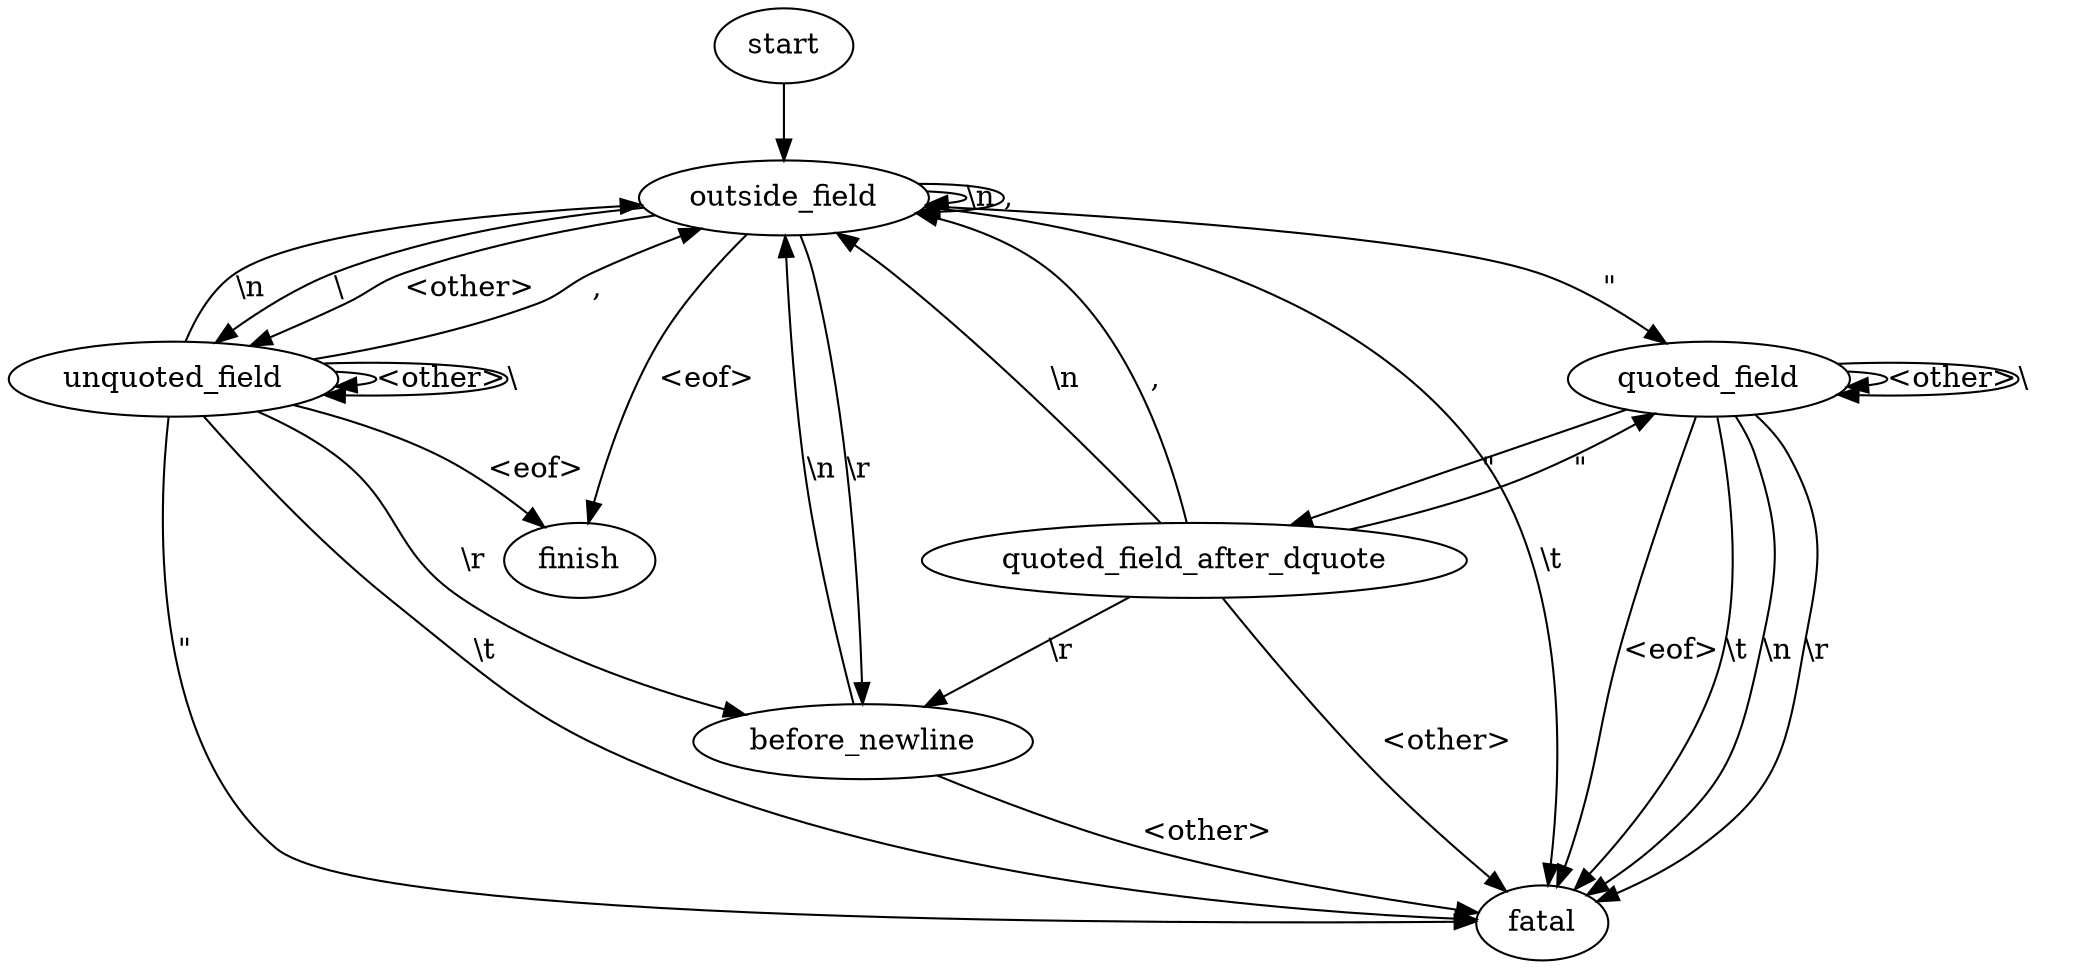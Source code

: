 digraph {
        start -> outside_field;

        outside_field -> outside_field [label="\\n"];
        outside_field -> before_newline [label="\\r"];
        outside_field -> outside_field [label=","];
        outside_field -> finish [label="<eof>"];
        outside_field -> unquoted_field [label="\\"];
        outside_field -> unquoted_field [label="<other>"];
        outside_field -> fatal [label="\\t"];
        outside_field -> quoted_field [label="\""];

        unquoted_field -> outside_field [label=","];
        unquoted_field -> outside_field [label="\\n"];
        unquoted_field -> before_newline [label="\\r"];
        unquoted_field -> unquoted_field [label="<other>"];
        unquoted_field -> finish [label="<eof>"];
        unquoted_field -> fatal [label="\""];
        unquoted_field -> unquoted_field [label="\\"];
        unquoted_field -> fatal [label="\\t"];

        quoted_field -> quoted_field [label="<other>"];
        quoted_field -> quoted_field_after_dquote [label="\""];
        quoted_field -> fatal [label="<eof>"];
        quoted_field -> quoted_field [label="\\"];
        quoted_field -> fatal [label="\\t"];
        quoted_field -> fatal [label="\\n"];
        quoted_field -> fatal [label="\\r"];

        quoted_field_after_dquote -> quoted_field [label="\""];
        quoted_field_after_dquote -> outside_field [label=","];
        quoted_field_after_dquote -> outside_field [label="\\n"];
        quoted_field_after_dquote -> before_newline [label="\\r"];
        quoted_field_after_dquote -> fatal [label="<other>"];

        before_newline -> outside_field [label="\\n"];
        before_newline -> fatal [label="<other>"];
 }